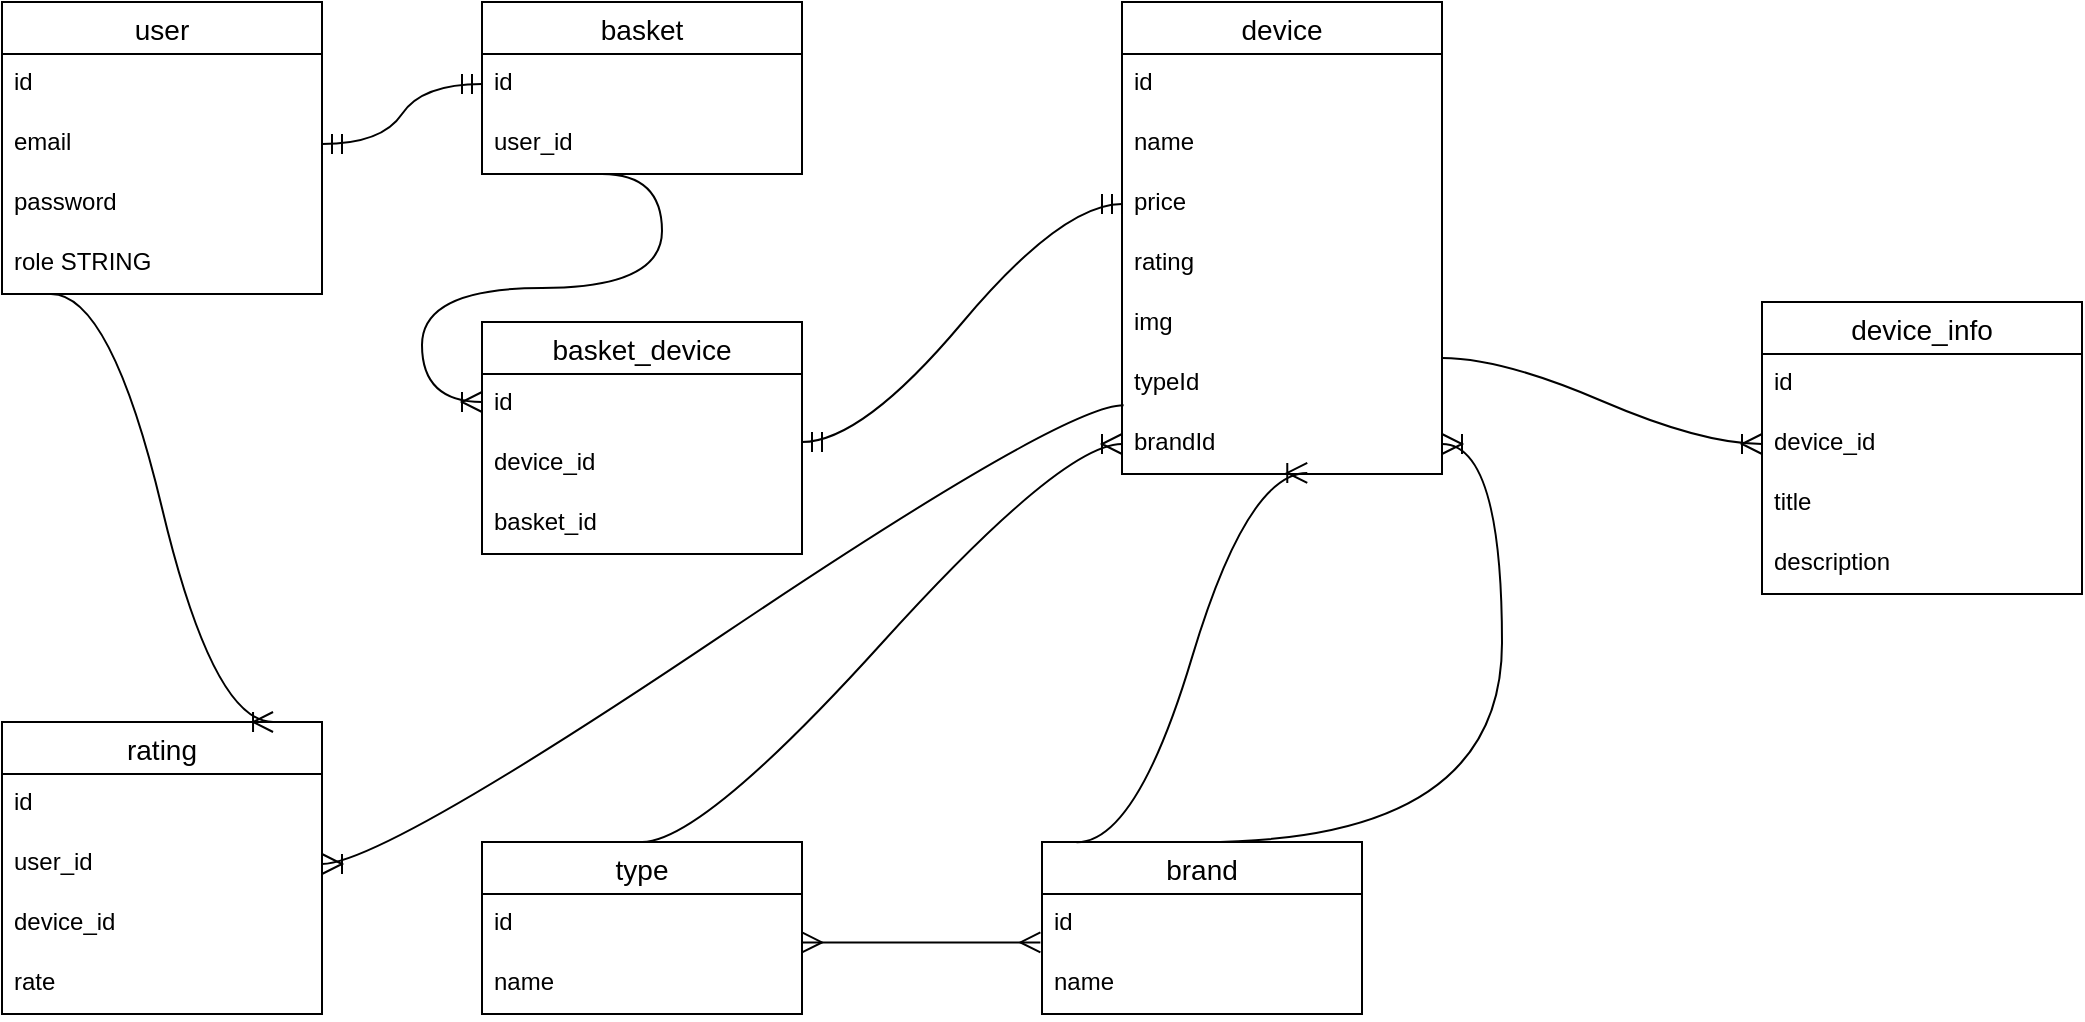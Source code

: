 <mxfile version="28.1.2">
  <diagram name="Страница — 1" id="B7XH54p-rCO1RDiYVuML">
    <mxGraphModel dx="1410" dy="1620" grid="1" gridSize="10" guides="1" tooltips="1" connect="1" arrows="1" fold="1" page="1" pageScale="1" pageWidth="827" pageHeight="1169" math="0" shadow="0">
      <root>
        <mxCell id="0" />
        <mxCell id="1" parent="0" />
        <mxCell id="7dC3VSC3-ZLMuqlzSqg6-17" value="user" style="swimlane;fontStyle=0;childLayout=stackLayout;horizontal=1;startSize=26;horizontalStack=0;resizeParent=1;resizeParentMax=0;resizeLast=0;collapsible=1;marginBottom=0;align=center;fontSize=14;" vertex="1" parent="1">
          <mxGeometry x="40" y="200" width="160" height="146" as="geometry" />
        </mxCell>
        <mxCell id="7dC3VSC3-ZLMuqlzSqg6-18" value="id" style="text;strokeColor=none;fillColor=none;spacingLeft=4;spacingRight=4;overflow=hidden;rotatable=0;points=[[0,0.5],[1,0.5]];portConstraint=eastwest;fontSize=12;whiteSpace=wrap;html=1;" vertex="1" parent="7dC3VSC3-ZLMuqlzSqg6-17">
          <mxGeometry y="26" width="160" height="30" as="geometry" />
        </mxCell>
        <mxCell id="7dC3VSC3-ZLMuqlzSqg6-19" value="email" style="text;strokeColor=none;fillColor=none;spacingLeft=4;spacingRight=4;overflow=hidden;rotatable=0;points=[[0,0.5],[1,0.5]];portConstraint=eastwest;fontSize=12;whiteSpace=wrap;html=1;" vertex="1" parent="7dC3VSC3-ZLMuqlzSqg6-17">
          <mxGeometry y="56" width="160" height="30" as="geometry" />
        </mxCell>
        <mxCell id="7dC3VSC3-ZLMuqlzSqg6-20" value="password&lt;div&gt;&lt;br&gt;&lt;/div&gt;" style="text;strokeColor=none;fillColor=none;spacingLeft=4;spacingRight=4;overflow=hidden;rotatable=0;points=[[0,0.5],[1,0.5]];portConstraint=eastwest;fontSize=12;whiteSpace=wrap;html=1;" vertex="1" parent="7dC3VSC3-ZLMuqlzSqg6-17">
          <mxGeometry y="86" width="160" height="30" as="geometry" />
        </mxCell>
        <mxCell id="7dC3VSC3-ZLMuqlzSqg6-21" value="&lt;div&gt;role STRING&lt;/div&gt;&lt;div&gt;&lt;br&gt;&lt;/div&gt;" style="text;strokeColor=none;fillColor=none;spacingLeft=4;spacingRight=4;overflow=hidden;rotatable=0;points=[[0,0.5],[1,0.5]];portConstraint=eastwest;fontSize=12;whiteSpace=wrap;html=1;" vertex="1" parent="7dC3VSC3-ZLMuqlzSqg6-17">
          <mxGeometry y="116" width="160" height="30" as="geometry" />
        </mxCell>
        <mxCell id="7dC3VSC3-ZLMuqlzSqg6-22" value="basket" style="swimlane;fontStyle=0;childLayout=stackLayout;horizontal=1;startSize=26;horizontalStack=0;resizeParent=1;resizeParentMax=0;resizeLast=0;collapsible=1;marginBottom=0;align=center;fontSize=14;" vertex="1" parent="1">
          <mxGeometry x="280" y="200" width="160" height="86" as="geometry" />
        </mxCell>
        <mxCell id="7dC3VSC3-ZLMuqlzSqg6-59" value="" style="edgeStyle=entityRelationEdgeStyle;fontSize=12;html=1;endArrow=ERoneToMany;rounded=0;startSize=8;endSize=8;curved=1;" edge="1" parent="7dC3VSC3-ZLMuqlzSqg6-22">
          <mxGeometry width="100" height="100" relative="1" as="geometry">
            <mxPoint x="60" y="86" as="sourcePoint" />
            <mxPoint y="200" as="targetPoint" />
          </mxGeometry>
        </mxCell>
        <mxCell id="7dC3VSC3-ZLMuqlzSqg6-23" value="id" style="text;strokeColor=none;fillColor=none;spacingLeft=4;spacingRight=4;overflow=hidden;rotatable=0;points=[[0,0.5],[1,0.5]];portConstraint=eastwest;fontSize=12;whiteSpace=wrap;html=1;" vertex="1" parent="7dC3VSC3-ZLMuqlzSqg6-22">
          <mxGeometry y="26" width="160" height="30" as="geometry" />
        </mxCell>
        <mxCell id="7dC3VSC3-ZLMuqlzSqg6-24" value="user_id" style="text;strokeColor=none;fillColor=none;spacingLeft=4;spacingRight=4;overflow=hidden;rotatable=0;points=[[0,0.5],[1,0.5]];portConstraint=eastwest;fontSize=12;whiteSpace=wrap;html=1;" vertex="1" parent="7dC3VSC3-ZLMuqlzSqg6-22">
          <mxGeometry y="56" width="160" height="30" as="geometry" />
        </mxCell>
        <mxCell id="7dC3VSC3-ZLMuqlzSqg6-27" value="" style="edgeStyle=entityRelationEdgeStyle;fontSize=12;html=1;endArrow=ERmandOne;startArrow=ERmandOne;rounded=0;startSize=8;endSize=8;curved=1;exitX=1;exitY=0.5;exitDx=0;exitDy=0;entryX=0;entryY=0.5;entryDx=0;entryDy=0;" edge="1" parent="1" source="7dC3VSC3-ZLMuqlzSqg6-19" target="7dC3VSC3-ZLMuqlzSqg6-23">
          <mxGeometry width="100" height="100" relative="1" as="geometry">
            <mxPoint x="250" y="330" as="sourcePoint" />
            <mxPoint x="350" y="230" as="targetPoint" />
            <Array as="points">
              <mxPoint x="340" y="120" />
            </Array>
          </mxGeometry>
        </mxCell>
        <mxCell id="7dC3VSC3-ZLMuqlzSqg6-28" value="device" style="swimlane;fontStyle=0;childLayout=stackLayout;horizontal=1;startSize=26;horizontalStack=0;resizeParent=1;resizeParentMax=0;resizeLast=0;collapsible=1;marginBottom=0;align=center;fontSize=14;" vertex="1" parent="1">
          <mxGeometry x="600" y="200" width="160" height="236" as="geometry" />
        </mxCell>
        <mxCell id="7dC3VSC3-ZLMuqlzSqg6-29" value="id" style="text;strokeColor=none;fillColor=none;spacingLeft=4;spacingRight=4;overflow=hidden;rotatable=0;points=[[0,0.5],[1,0.5]];portConstraint=eastwest;fontSize=12;whiteSpace=wrap;html=1;" vertex="1" parent="7dC3VSC3-ZLMuqlzSqg6-28">
          <mxGeometry y="26" width="160" height="30" as="geometry" />
        </mxCell>
        <mxCell id="7dC3VSC3-ZLMuqlzSqg6-30" value="name" style="text;strokeColor=none;fillColor=none;spacingLeft=4;spacingRight=4;overflow=hidden;rotatable=0;points=[[0,0.5],[1,0.5]];portConstraint=eastwest;fontSize=12;whiteSpace=wrap;html=1;" vertex="1" parent="7dC3VSC3-ZLMuqlzSqg6-28">
          <mxGeometry y="56" width="160" height="30" as="geometry" />
        </mxCell>
        <mxCell id="7dC3VSC3-ZLMuqlzSqg6-31" value="&lt;div&gt;price&lt;/div&gt;" style="text;strokeColor=none;fillColor=none;spacingLeft=4;spacingRight=4;overflow=hidden;rotatable=0;points=[[0,0.5],[1,0.5]];portConstraint=eastwest;fontSize=12;whiteSpace=wrap;html=1;" vertex="1" parent="7dC3VSC3-ZLMuqlzSqg6-28">
          <mxGeometry y="86" width="160" height="30" as="geometry" />
        </mxCell>
        <mxCell id="7dC3VSC3-ZLMuqlzSqg6-32" value="rating" style="text;strokeColor=none;fillColor=none;spacingLeft=4;spacingRight=4;overflow=hidden;rotatable=0;points=[[0,0.5],[1,0.5]];portConstraint=eastwest;fontSize=12;whiteSpace=wrap;html=1;" vertex="1" parent="7dC3VSC3-ZLMuqlzSqg6-28">
          <mxGeometry y="116" width="160" height="30" as="geometry" />
        </mxCell>
        <mxCell id="7dC3VSC3-ZLMuqlzSqg6-33" value="img" style="text;strokeColor=none;fillColor=none;spacingLeft=4;spacingRight=4;overflow=hidden;rotatable=0;points=[[0,0.5],[1,0.5]];portConstraint=eastwest;fontSize=12;whiteSpace=wrap;html=1;" vertex="1" parent="7dC3VSC3-ZLMuqlzSqg6-28">
          <mxGeometry y="146" width="160" height="30" as="geometry" />
        </mxCell>
        <mxCell id="7dC3VSC3-ZLMuqlzSqg6-34" value="typeId&lt;div&gt;&lt;br&gt;&lt;/div&gt;" style="text;strokeColor=none;fillColor=none;spacingLeft=4;spacingRight=4;overflow=hidden;rotatable=0;points=[[0,0.5],[1,0.5]];portConstraint=eastwest;fontSize=12;whiteSpace=wrap;html=1;" vertex="1" parent="7dC3VSC3-ZLMuqlzSqg6-28">
          <mxGeometry y="176" width="160" height="30" as="geometry" />
        </mxCell>
        <mxCell id="7dC3VSC3-ZLMuqlzSqg6-35" value="&lt;div&gt;brandId&lt;/div&gt;" style="text;strokeColor=none;fillColor=none;spacingLeft=4;spacingRight=4;overflow=hidden;rotatable=0;points=[[0,0.5],[1,0.5]];portConstraint=eastwest;fontSize=12;whiteSpace=wrap;html=1;" vertex="1" parent="7dC3VSC3-ZLMuqlzSqg6-28">
          <mxGeometry y="206" width="160" height="30" as="geometry" />
        </mxCell>
        <mxCell id="7dC3VSC3-ZLMuqlzSqg6-36" value="type" style="swimlane;fontStyle=0;childLayout=stackLayout;horizontal=1;startSize=26;horizontalStack=0;resizeParent=1;resizeParentMax=0;resizeLast=0;collapsible=1;marginBottom=0;align=center;fontSize=14;" vertex="1" parent="1">
          <mxGeometry x="280" y="620" width="160" height="86" as="geometry" />
        </mxCell>
        <mxCell id="7dC3VSC3-ZLMuqlzSqg6-38" value="&lt;div&gt;id&lt;/div&gt;" style="text;strokeColor=none;fillColor=none;spacingLeft=4;spacingRight=4;overflow=hidden;rotatable=0;points=[[0,0.5],[1,0.5]];portConstraint=eastwest;fontSize=12;whiteSpace=wrap;html=1;" vertex="1" parent="7dC3VSC3-ZLMuqlzSqg6-36">
          <mxGeometry y="26" width="160" height="30" as="geometry" />
        </mxCell>
        <mxCell id="7dC3VSC3-ZLMuqlzSqg6-37" value="name&lt;div&gt;&lt;br&gt;&lt;/div&gt;" style="text;strokeColor=none;fillColor=none;spacingLeft=4;spacingRight=4;overflow=hidden;rotatable=0;points=[[0,0.5],[1,0.5]];portConstraint=eastwest;fontSize=12;whiteSpace=wrap;html=1;" vertex="1" parent="7dC3VSC3-ZLMuqlzSqg6-36">
          <mxGeometry y="56" width="160" height="30" as="geometry" />
        </mxCell>
        <mxCell id="7dC3VSC3-ZLMuqlzSqg6-40" value="brand" style="swimlane;fontStyle=0;childLayout=stackLayout;horizontal=1;startSize=26;horizontalStack=0;resizeParent=1;resizeParentMax=0;resizeLast=0;collapsible=1;marginBottom=0;align=center;fontSize=14;" vertex="1" parent="1">
          <mxGeometry x="560" y="620" width="160" height="86" as="geometry" />
        </mxCell>
        <mxCell id="7dC3VSC3-ZLMuqlzSqg6-41" value="id&lt;div&gt;&lt;br&gt;&lt;/div&gt;" style="text;strokeColor=none;fillColor=none;spacingLeft=4;spacingRight=4;overflow=hidden;rotatable=0;points=[[0,0.5],[1,0.5]];portConstraint=eastwest;fontSize=12;whiteSpace=wrap;html=1;" vertex="1" parent="7dC3VSC3-ZLMuqlzSqg6-40">
          <mxGeometry y="26" width="160" height="30" as="geometry" />
        </mxCell>
        <mxCell id="7dC3VSC3-ZLMuqlzSqg6-42" value="name&lt;div&gt;&lt;br&gt;&lt;/div&gt;" style="text;strokeColor=none;fillColor=none;spacingLeft=4;spacingRight=4;overflow=hidden;rotatable=0;points=[[0,0.5],[1,0.5]];portConstraint=eastwest;fontSize=12;whiteSpace=wrap;html=1;" vertex="1" parent="7dC3VSC3-ZLMuqlzSqg6-40">
          <mxGeometry y="56" width="160" height="30" as="geometry" />
        </mxCell>
        <mxCell id="7dC3VSC3-ZLMuqlzSqg6-44" value="" style="edgeStyle=entityRelationEdgeStyle;fontSize=12;html=1;endArrow=ERoneToMany;rounded=0;startSize=8;endSize=8;curved=1;entryX=0;entryY=0.5;entryDx=0;entryDy=0;exitX=0.5;exitY=0;exitDx=0;exitDy=0;" edge="1" parent="1" source="7dC3VSC3-ZLMuqlzSqg6-36" target="7dC3VSC3-ZLMuqlzSqg6-35">
          <mxGeometry width="100" height="100" relative="1" as="geometry">
            <mxPoint x="460" y="480" as="sourcePoint" />
            <mxPoint x="560" y="380" as="targetPoint" />
          </mxGeometry>
        </mxCell>
        <mxCell id="7dC3VSC3-ZLMuqlzSqg6-45" value="" style="edgeStyle=entityRelationEdgeStyle;fontSize=12;html=1;endArrow=ERoneToMany;rounded=0;startSize=8;endSize=8;curved=1;exitX=0.5;exitY=0;exitDx=0;exitDy=0;" edge="1" parent="1" source="7dC3VSC3-ZLMuqlzSqg6-40" target="7dC3VSC3-ZLMuqlzSqg6-35">
          <mxGeometry width="100" height="100" relative="1" as="geometry">
            <mxPoint x="602.24" y="560" as="sourcePoint" />
            <mxPoint x="677.76" y="438.49" as="targetPoint" />
            <Array as="points">
              <mxPoint x="632.24" y="420" />
            </Array>
          </mxGeometry>
        </mxCell>
        <mxCell id="7dC3VSC3-ZLMuqlzSqg6-46" value="" style="edgeStyle=entityRelationEdgeStyle;fontSize=12;html=1;endArrow=ERmany;startArrow=ERmany;rounded=0;startSize=8;endSize=8;curved=1;entryX=-0.005;entryY=0.807;entryDx=0;entryDy=0;entryPerimeter=0;exitX=1;exitY=0.807;exitDx=0;exitDy=0;exitPerimeter=0;" edge="1" parent="1" source="7dC3VSC3-ZLMuqlzSqg6-38" target="7dC3VSC3-ZLMuqlzSqg6-41">
          <mxGeometry width="100" height="100" relative="1" as="geometry">
            <mxPoint x="520" y="610" as="sourcePoint" />
            <mxPoint x="620" y="510" as="targetPoint" />
          </mxGeometry>
        </mxCell>
        <mxCell id="7dC3VSC3-ZLMuqlzSqg6-47" value="device_info" style="swimlane;fontStyle=0;childLayout=stackLayout;horizontal=1;startSize=26;horizontalStack=0;resizeParent=1;resizeParentMax=0;resizeLast=0;collapsible=1;marginBottom=0;align=center;fontSize=14;" vertex="1" parent="1">
          <mxGeometry x="920" y="350" width="160" height="146" as="geometry" />
        </mxCell>
        <mxCell id="7dC3VSC3-ZLMuqlzSqg6-48" value="id" style="text;strokeColor=none;fillColor=none;spacingLeft=4;spacingRight=4;overflow=hidden;rotatable=0;points=[[0,0.5],[1,0.5]];portConstraint=eastwest;fontSize=12;whiteSpace=wrap;html=1;" vertex="1" parent="7dC3VSC3-ZLMuqlzSqg6-47">
          <mxGeometry y="26" width="160" height="30" as="geometry" />
        </mxCell>
        <mxCell id="7dC3VSC3-ZLMuqlzSqg6-49" value="device_id" style="text;strokeColor=none;fillColor=none;spacingLeft=4;spacingRight=4;overflow=hidden;rotatable=0;points=[[0,0.5],[1,0.5]];portConstraint=eastwest;fontSize=12;whiteSpace=wrap;html=1;" vertex="1" parent="7dC3VSC3-ZLMuqlzSqg6-47">
          <mxGeometry y="56" width="160" height="30" as="geometry" />
        </mxCell>
        <mxCell id="7dC3VSC3-ZLMuqlzSqg6-50" value="title" style="text;strokeColor=none;fillColor=none;spacingLeft=4;spacingRight=4;overflow=hidden;rotatable=0;points=[[0,0.5],[1,0.5]];portConstraint=eastwest;fontSize=12;whiteSpace=wrap;html=1;" vertex="1" parent="7dC3VSC3-ZLMuqlzSqg6-47">
          <mxGeometry y="86" width="160" height="30" as="geometry" />
        </mxCell>
        <mxCell id="7dC3VSC3-ZLMuqlzSqg6-51" value="description" style="text;strokeColor=none;fillColor=none;spacingLeft=4;spacingRight=4;overflow=hidden;rotatable=0;points=[[0,0.5],[1,0.5]];portConstraint=eastwest;fontSize=12;whiteSpace=wrap;html=1;" vertex="1" parent="7dC3VSC3-ZLMuqlzSqg6-47">
          <mxGeometry y="116" width="160" height="30" as="geometry" />
        </mxCell>
        <mxCell id="7dC3VSC3-ZLMuqlzSqg6-53" value="" style="edgeStyle=entityRelationEdgeStyle;fontSize=12;html=1;endArrow=ERoneToMany;rounded=0;startSize=8;endSize=8;curved=1;entryX=0;entryY=0.5;entryDx=0;entryDy=0;" edge="1" parent="1" target="7dC3VSC3-ZLMuqlzSqg6-49">
          <mxGeometry width="100" height="100" relative="1" as="geometry">
            <mxPoint x="760" y="378" as="sourcePoint" />
            <mxPoint x="570" y="110" as="targetPoint" />
          </mxGeometry>
        </mxCell>
        <mxCell id="7dC3VSC3-ZLMuqlzSqg6-54" value="basket_device" style="swimlane;fontStyle=0;childLayout=stackLayout;horizontal=1;startSize=26;horizontalStack=0;resizeParent=1;resizeParentMax=0;resizeLast=0;collapsible=1;marginBottom=0;align=center;fontSize=14;" vertex="1" parent="1">
          <mxGeometry x="280" y="360" width="160" height="116" as="geometry" />
        </mxCell>
        <mxCell id="7dC3VSC3-ZLMuqlzSqg6-55" value="id" style="text;strokeColor=none;fillColor=none;spacingLeft=4;spacingRight=4;overflow=hidden;rotatable=0;points=[[0,0.5],[1,0.5]];portConstraint=eastwest;fontSize=12;whiteSpace=wrap;html=1;" vertex="1" parent="7dC3VSC3-ZLMuqlzSqg6-54">
          <mxGeometry y="26" width="160" height="30" as="geometry" />
        </mxCell>
        <mxCell id="7dC3VSC3-ZLMuqlzSqg6-56" value="device_id" style="text;strokeColor=none;fillColor=none;spacingLeft=4;spacingRight=4;overflow=hidden;rotatable=0;points=[[0,0.5],[1,0.5]];portConstraint=eastwest;fontSize=12;whiteSpace=wrap;html=1;" vertex="1" parent="7dC3VSC3-ZLMuqlzSqg6-54">
          <mxGeometry y="56" width="160" height="30" as="geometry" />
        </mxCell>
        <mxCell id="7dC3VSC3-ZLMuqlzSqg6-57" value="basket_id" style="text;strokeColor=none;fillColor=none;spacingLeft=4;spacingRight=4;overflow=hidden;rotatable=0;points=[[0,0.5],[1,0.5]];portConstraint=eastwest;fontSize=12;whiteSpace=wrap;html=1;" vertex="1" parent="7dC3VSC3-ZLMuqlzSqg6-54">
          <mxGeometry y="86" width="160" height="30" as="geometry" />
        </mxCell>
        <mxCell id="7dC3VSC3-ZLMuqlzSqg6-58" value="" style="edgeStyle=entityRelationEdgeStyle;fontSize=12;html=1;endArrow=ERoneToMany;rounded=0;startSize=8;endSize=8;curved=1;exitX=0.108;exitY=0.002;exitDx=0;exitDy=0;exitPerimeter=0;entryX=0.579;entryY=0.983;entryDx=0;entryDy=0;entryPerimeter=0;" edge="1" parent="1" source="7dC3VSC3-ZLMuqlzSqg6-40" target="7dC3VSC3-ZLMuqlzSqg6-35">
          <mxGeometry width="100" height="100" relative="1" as="geometry">
            <mxPoint x="590" y="550" as="sourcePoint" />
            <mxPoint x="690" y="450" as="targetPoint" />
          </mxGeometry>
        </mxCell>
        <mxCell id="7dC3VSC3-ZLMuqlzSqg6-62" value="" style="edgeStyle=entityRelationEdgeStyle;fontSize=12;html=1;endArrow=ERmandOne;startArrow=ERmandOne;rounded=0;startSize=8;endSize=8;curved=1;entryX=0;entryY=0.5;entryDx=0;entryDy=0;" edge="1" parent="1" target="7dC3VSC3-ZLMuqlzSqg6-31">
          <mxGeometry width="100" height="100" relative="1" as="geometry">
            <mxPoint x="440" y="420" as="sourcePoint" />
            <mxPoint x="560" y="530" as="targetPoint" />
            <Array as="points">
              <mxPoint x="500" y="330" />
              <mxPoint x="530" y="330" />
              <mxPoint x="520" y="350" />
              <mxPoint x="510" y="330" />
              <mxPoint x="500" y="340" />
            </Array>
          </mxGeometry>
        </mxCell>
        <mxCell id="7dC3VSC3-ZLMuqlzSqg6-63" value="rating" style="swimlane;fontStyle=0;childLayout=stackLayout;horizontal=1;startSize=26;horizontalStack=0;resizeParent=1;resizeParentMax=0;resizeLast=0;collapsible=1;marginBottom=0;align=center;fontSize=14;" vertex="1" parent="1">
          <mxGeometry x="40" y="560" width="160" height="146" as="geometry" />
        </mxCell>
        <mxCell id="7dC3VSC3-ZLMuqlzSqg6-64" value="id" style="text;strokeColor=none;fillColor=none;spacingLeft=4;spacingRight=4;overflow=hidden;rotatable=0;points=[[0,0.5],[1,0.5]];portConstraint=eastwest;fontSize=12;whiteSpace=wrap;html=1;" vertex="1" parent="7dC3VSC3-ZLMuqlzSqg6-63">
          <mxGeometry y="26" width="160" height="30" as="geometry" />
        </mxCell>
        <mxCell id="7dC3VSC3-ZLMuqlzSqg6-65" value="user_id" style="text;strokeColor=none;fillColor=none;spacingLeft=4;spacingRight=4;overflow=hidden;rotatable=0;points=[[0,0.5],[1,0.5]];portConstraint=eastwest;fontSize=12;whiteSpace=wrap;html=1;" vertex="1" parent="7dC3VSC3-ZLMuqlzSqg6-63">
          <mxGeometry y="56" width="160" height="30" as="geometry" />
        </mxCell>
        <mxCell id="7dC3VSC3-ZLMuqlzSqg6-66" value="device_id" style="text;strokeColor=none;fillColor=none;spacingLeft=4;spacingRight=4;overflow=hidden;rotatable=0;points=[[0,0.5],[1,0.5]];portConstraint=eastwest;fontSize=12;whiteSpace=wrap;html=1;" vertex="1" parent="7dC3VSC3-ZLMuqlzSqg6-63">
          <mxGeometry y="86" width="160" height="30" as="geometry" />
        </mxCell>
        <mxCell id="7dC3VSC3-ZLMuqlzSqg6-67" value="rate" style="text;strokeColor=none;fillColor=none;spacingLeft=4;spacingRight=4;overflow=hidden;rotatable=0;points=[[0,0.5],[1,0.5]];portConstraint=eastwest;fontSize=12;whiteSpace=wrap;html=1;" vertex="1" parent="7dC3VSC3-ZLMuqlzSqg6-63">
          <mxGeometry y="116" width="160" height="30" as="geometry" />
        </mxCell>
        <mxCell id="7dC3VSC3-ZLMuqlzSqg6-68" value="" style="edgeStyle=entityRelationEdgeStyle;fontSize=12;html=1;endArrow=ERoneToMany;rounded=0;startSize=8;endSize=8;curved=1;exitX=0.181;exitY=1;exitDx=0;exitDy=0;exitPerimeter=0;" edge="1" parent="1">
          <mxGeometry width="100" height="100" relative="1" as="geometry">
            <mxPoint x="64.48" y="346" as="sourcePoint" />
            <mxPoint x="175.52" y="560" as="targetPoint" />
            <Array as="points">
              <mxPoint x="135.44" y="460.01" />
              <mxPoint x="245.44" y="410.01" />
            </Array>
          </mxGeometry>
        </mxCell>
        <mxCell id="7dC3VSC3-ZLMuqlzSqg6-69" value="" style="edgeStyle=entityRelationEdgeStyle;fontSize=12;html=1;endArrow=ERoneToMany;rounded=0;startSize=8;endSize=8;curved=1;entryX=1;entryY=0.5;entryDx=0;entryDy=0;exitX=0.005;exitY=0.856;exitDx=0;exitDy=0;exitPerimeter=0;" edge="1" parent="1" source="7dC3VSC3-ZLMuqlzSqg6-34" target="7dC3VSC3-ZLMuqlzSqg6-65">
          <mxGeometry width="100" height="100" relative="1" as="geometry">
            <mxPoint x="330" y="780" as="sourcePoint" />
            <mxPoint x="430" y="680" as="targetPoint" />
            <Array as="points">
              <mxPoint x="420" y="500" />
              <mxPoint x="380" y="520" />
              <mxPoint x="430" y="500" />
            </Array>
          </mxGeometry>
        </mxCell>
      </root>
    </mxGraphModel>
  </diagram>
</mxfile>
